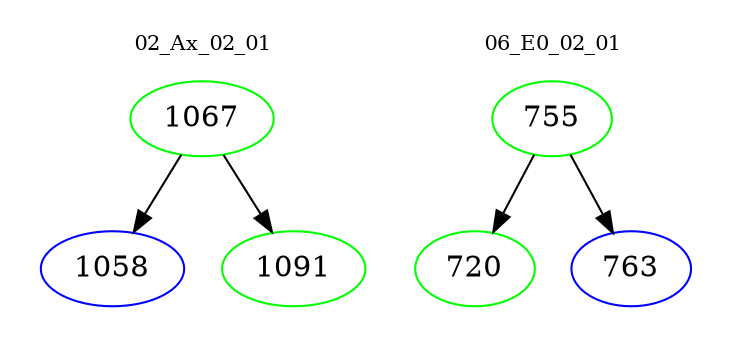 digraph{
subgraph cluster_0 {
color = white
label = "02_Ax_02_01";
fontsize=10;
T0_1067 [label="1067", color="green"]
T0_1067 -> T0_1058 [color="black"]
T0_1058 [label="1058", color="blue"]
T0_1067 -> T0_1091 [color="black"]
T0_1091 [label="1091", color="green"]
}
subgraph cluster_1 {
color = white
label = "06_E0_02_01";
fontsize=10;
T1_755 [label="755", color="green"]
T1_755 -> T1_720 [color="black"]
T1_720 [label="720", color="green"]
T1_755 -> T1_763 [color="black"]
T1_763 [label="763", color="blue"]
}
}
